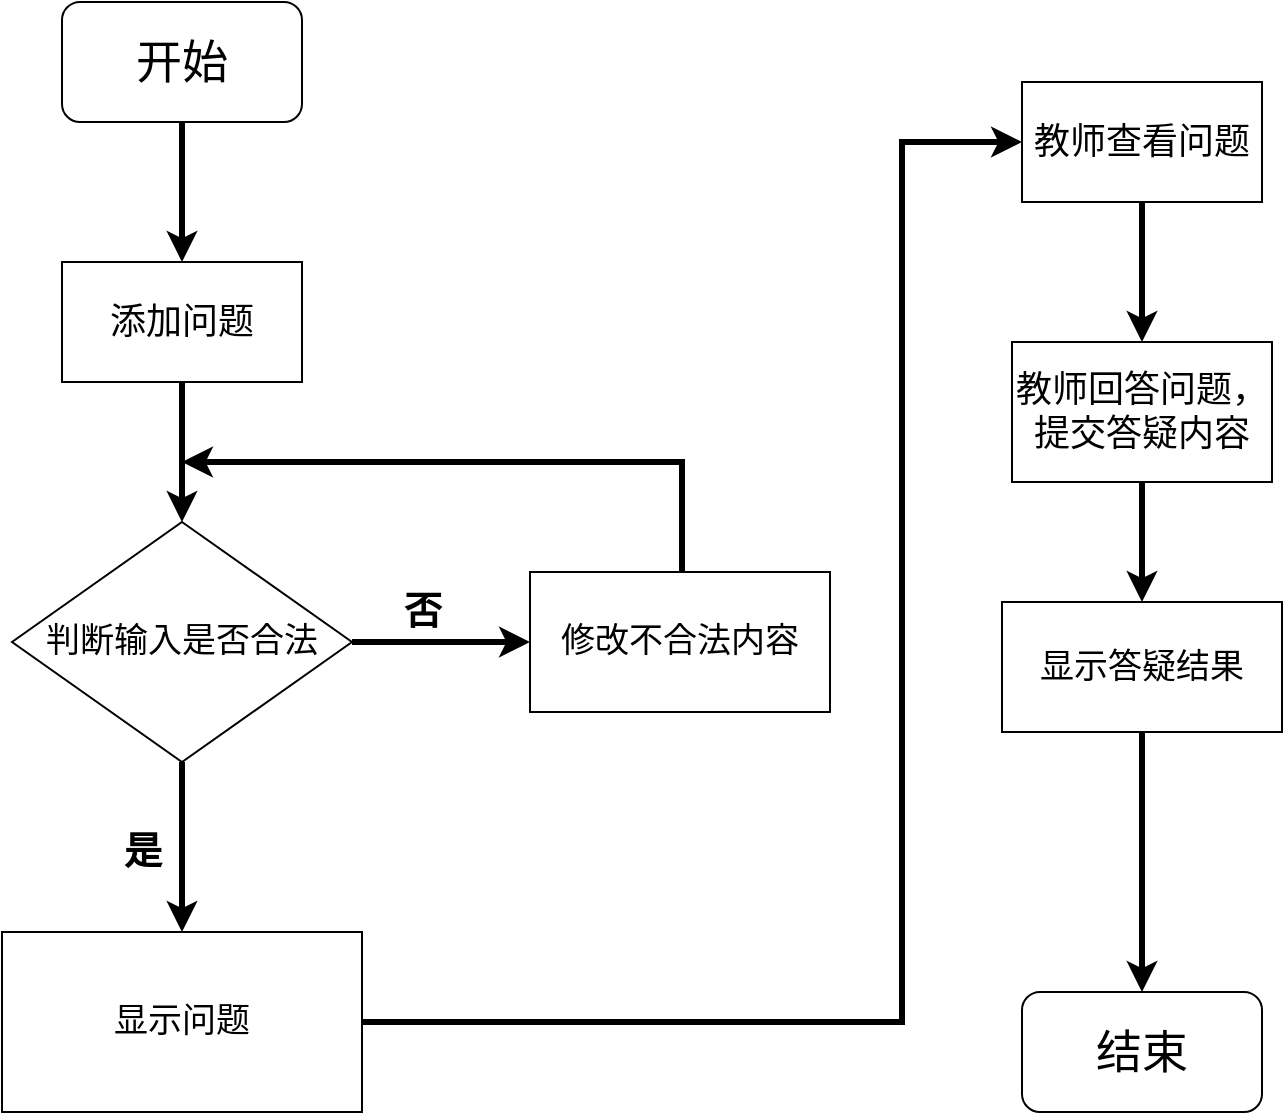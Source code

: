 <mxfile version="21.3.0" type="github">
  <diagram name="学生提问，教师答疑流程图" id="uabiokEVxUmkz12U9Q7d">
    <mxGraphModel dx="1081" dy="748" grid="1" gridSize="10" guides="1" tooltips="1" connect="1" arrows="1" fold="1" page="1" pageScale="1" pageWidth="827" pageHeight="1169" math="0" shadow="0">
      <root>
        <mxCell id="0" />
        <mxCell id="1" parent="0" />
        <mxCell id="rOR3npmoUU_7xKyU6Dae-1" value="" style="edgeStyle=none;shape=connector;rounded=0;orthogonalLoop=1;jettySize=auto;html=1;labelBackgroundColor=default;strokeWidth=3;fontFamily=Times New Roman;fontSize=12;fontColor=default;endArrow=classic;" parent="1" source="rOR3npmoUU_7xKyU6Dae-3" target="rOR3npmoUU_7xKyU6Dae-9" edge="1">
          <mxGeometry relative="1" as="geometry" />
        </mxCell>
        <mxCell id="rOR3npmoUU_7xKyU6Dae-2" style="edgeStyle=orthogonalEdgeStyle;shape=connector;rounded=0;orthogonalLoop=1;jettySize=auto;html=1;exitX=1;exitY=0.5;exitDx=0;exitDy=0;labelBackgroundColor=default;strokeWidth=3;fontFamily=Times New Roman;fontSize=12;fontColor=default;endArrow=classic;endFill=1;entryX=0;entryY=0.5;entryDx=0;entryDy=0;" parent="1" source="rOR3npmoUU_7xKyU6Dae-3" edge="1" target="rOR3npmoUU_7xKyU6Dae-16">
          <mxGeometry relative="1" as="geometry">
            <mxPoint x="443" y="420" as="targetPoint" />
          </mxGeometry>
        </mxCell>
        <mxCell id="rOR3npmoUU_7xKyU6Dae-3" value="判断输入是否合法" style="rhombus;whiteSpace=wrap;html=1;fontSize=17;" parent="1" vertex="1">
          <mxGeometry x="155" y="360" width="170" height="120" as="geometry" />
        </mxCell>
        <mxCell id="rOR3npmoUU_7xKyU6Dae-4" style="rounded=0;orthogonalLoop=1;jettySize=auto;html=1;exitX=0.5;exitY=1;exitDx=0;exitDy=0;entryX=0.5;entryY=0;entryDx=0;entryDy=0;fontFamily=Times New Roman;fontSize=12;fontColor=default;strokeWidth=3;" parent="1" source="rOR3npmoUU_7xKyU6Dae-5" target="rOR3npmoUU_7xKyU6Dae-7" edge="1">
          <mxGeometry relative="1" as="geometry" />
        </mxCell>
        <mxCell id="rOR3npmoUU_7xKyU6Dae-5" value="开始" style="rounded=1;whiteSpace=wrap;html=1;fontFamily=Times New Roman;fontSize=23;fontStyle=0" parent="1" vertex="1">
          <mxGeometry x="180" y="100" width="120" height="60" as="geometry" />
        </mxCell>
        <mxCell id="rOR3npmoUU_7xKyU6Dae-6" style="edgeStyle=none;shape=connector;rounded=0;orthogonalLoop=1;jettySize=auto;html=1;exitX=0.5;exitY=1;exitDx=0;exitDy=0;entryX=0.5;entryY=0;entryDx=0;entryDy=0;labelBackgroundColor=default;strokeWidth=3;fontFamily=Times New Roman;fontSize=12;fontColor=default;endArrow=classic;" parent="1" source="rOR3npmoUU_7xKyU6Dae-7" target="rOR3npmoUU_7xKyU6Dae-3" edge="1">
          <mxGeometry relative="1" as="geometry" />
        </mxCell>
        <mxCell id="rOR3npmoUU_7xKyU6Dae-7" value="添加问题" style="rounded=0;whiteSpace=wrap;html=1;fontFamily=Times New Roman;fontSize=18;" parent="1" vertex="1">
          <mxGeometry x="180" y="230" width="120" height="60" as="geometry" />
        </mxCell>
        <mxCell id="RY38ykJtjzN0e4L9rU7P-18" style="edgeStyle=orthogonalEdgeStyle;shape=connector;rounded=0;orthogonalLoop=1;jettySize=auto;html=1;exitX=1;exitY=0.5;exitDx=0;exitDy=0;entryX=0;entryY=0.5;entryDx=0;entryDy=0;labelBackgroundColor=default;strokeColor=default;strokeWidth=3;fontFamily=Times New Roman;fontSize=12;fontColor=default;endArrow=classic;" edge="1" parent="1" source="rOR3npmoUU_7xKyU6Dae-9" target="RY38ykJtjzN0e4L9rU7P-7">
          <mxGeometry relative="1" as="geometry">
            <Array as="points">
              <mxPoint x="600" y="610" />
              <mxPoint x="600" y="170" />
            </Array>
          </mxGeometry>
        </mxCell>
        <mxCell id="rOR3npmoUU_7xKyU6Dae-9" value="显示问题" style="whiteSpace=wrap;html=1;fontSize=17;" parent="1" vertex="1">
          <mxGeometry x="150" y="565" width="180" height="90" as="geometry" />
        </mxCell>
        <mxCell id="rOR3npmoUU_7xKyU6Dae-10" value="是" style="text;html=1;align=center;verticalAlign=middle;resizable=0;points=[];autosize=1;fontSize=19;fontFamily=Times New Roman;fontStyle=1" parent="1" vertex="1">
          <mxGeometry x="200" y="505" width="40" height="40" as="geometry" />
        </mxCell>
        <mxCell id="rOR3npmoUU_7xKyU6Dae-11" value="" style="endArrow=classic;html=1;rounded=0;labelBackgroundColor=default;strokeWidth=3;fontFamily=Times New Roman;fontSize=12;fontColor=default;shape=connector;exitX=0.5;exitY=0;exitDx=0;exitDy=0;edgeStyle=orthogonalEdgeStyle;" parent="1" source="rOR3npmoUU_7xKyU6Dae-16" edge="1">
          <mxGeometry width="50" height="50" relative="1" as="geometry">
            <mxPoint x="440" y="320" as="sourcePoint" />
            <mxPoint x="240" y="330" as="targetPoint" />
            <Array as="points">
              <mxPoint x="490" y="385" />
              <mxPoint x="490" y="330" />
            </Array>
          </mxGeometry>
        </mxCell>
        <mxCell id="rOR3npmoUU_7xKyU6Dae-12" value="否" style="text;html=1;align=center;verticalAlign=middle;resizable=0;points=[];autosize=1;fontSize=19;fontFamily=Times New Roman;strokeWidth=3;fontStyle=1" parent="1" vertex="1">
          <mxGeometry x="340" y="385" width="40" height="40" as="geometry" />
        </mxCell>
        <mxCell id="rOR3npmoUU_7xKyU6Dae-16" value="修改不合法内容" style="rounded=0;whiteSpace=wrap;html=1;fontSize=17;" parent="1" vertex="1">
          <mxGeometry x="414" y="385" width="150" height="70" as="geometry" />
        </mxCell>
        <mxCell id="RY38ykJtjzN0e4L9rU7P-6" style="edgeStyle=none;shape=connector;rounded=0;orthogonalLoop=1;jettySize=auto;html=1;exitX=0.5;exitY=1;exitDx=0;exitDy=0;entryX=0.5;entryY=0;entryDx=0;entryDy=0;labelBackgroundColor=default;strokeWidth=3;fontFamily=Times New Roman;fontSize=12;fontColor=default;endArrow=classic;" edge="1" parent="1" source="RY38ykJtjzN0e4L9rU7P-7" target="RY38ykJtjzN0e4L9rU7P-15">
          <mxGeometry relative="1" as="geometry">
            <mxPoint x="720" y="360" as="targetPoint" />
          </mxGeometry>
        </mxCell>
        <mxCell id="RY38ykJtjzN0e4L9rU7P-7" value="教师查看问题" style="rounded=0;whiteSpace=wrap;html=1;fontFamily=Times New Roman;fontSize=18;" vertex="1" parent="1">
          <mxGeometry x="660" y="140" width="120" height="60" as="geometry" />
        </mxCell>
        <mxCell id="RY38ykJtjzN0e4L9rU7P-8" value="显示答疑结果" style="whiteSpace=wrap;html=1;fontSize=17;" vertex="1" parent="1">
          <mxGeometry x="650" y="400" width="140" height="65" as="geometry" />
        </mxCell>
        <mxCell id="RY38ykJtjzN0e4L9rU7P-17" style="edgeStyle=none;shape=connector;rounded=0;orthogonalLoop=1;jettySize=auto;html=1;exitX=0.5;exitY=1;exitDx=0;exitDy=0;entryX=0.5;entryY=0;entryDx=0;entryDy=0;labelBackgroundColor=default;strokeColor=default;strokeWidth=3;fontFamily=Times New Roman;fontSize=12;fontColor=default;endArrow=classic;" edge="1" parent="1" source="RY38ykJtjzN0e4L9rU7P-15" target="RY38ykJtjzN0e4L9rU7P-8">
          <mxGeometry relative="1" as="geometry" />
        </mxCell>
        <mxCell id="RY38ykJtjzN0e4L9rU7P-15" value="教师回答问题，提交答疑内容" style="rounded=0;whiteSpace=wrap;html=1;fontFamily=Times New Roman;fontSize=18;" vertex="1" parent="1">
          <mxGeometry x="655" y="270" width="130" height="70" as="geometry" />
        </mxCell>
        <mxCell id="RY38ykJtjzN0e4L9rU7P-19" value="" style="edgeStyle=none;shape=connector;rounded=0;orthogonalLoop=1;jettySize=auto;html=1;labelBackgroundColor=default;strokeWidth=3;fontFamily=Times New Roman;fontSize=12;fontColor=default;endArrow=classic;exitX=0.5;exitY=1;exitDx=0;exitDy=0;" edge="1" parent="1" source="RY38ykJtjzN0e4L9rU7P-8" target="rOR3npmoUU_7xKyU6Dae-15">
          <mxGeometry relative="1" as="geometry">
            <mxPoint x="720" y="465" as="sourcePoint" />
            <mxPoint x="720" y="730" as="targetPoint" />
          </mxGeometry>
        </mxCell>
        <mxCell id="rOR3npmoUU_7xKyU6Dae-15" value="结束" style="rounded=1;whiteSpace=wrap;html=1;fontSize=23;" parent="1" vertex="1">
          <mxGeometry x="660" y="595" width="120" height="60" as="geometry" />
        </mxCell>
      </root>
    </mxGraphModel>
  </diagram>
</mxfile>

